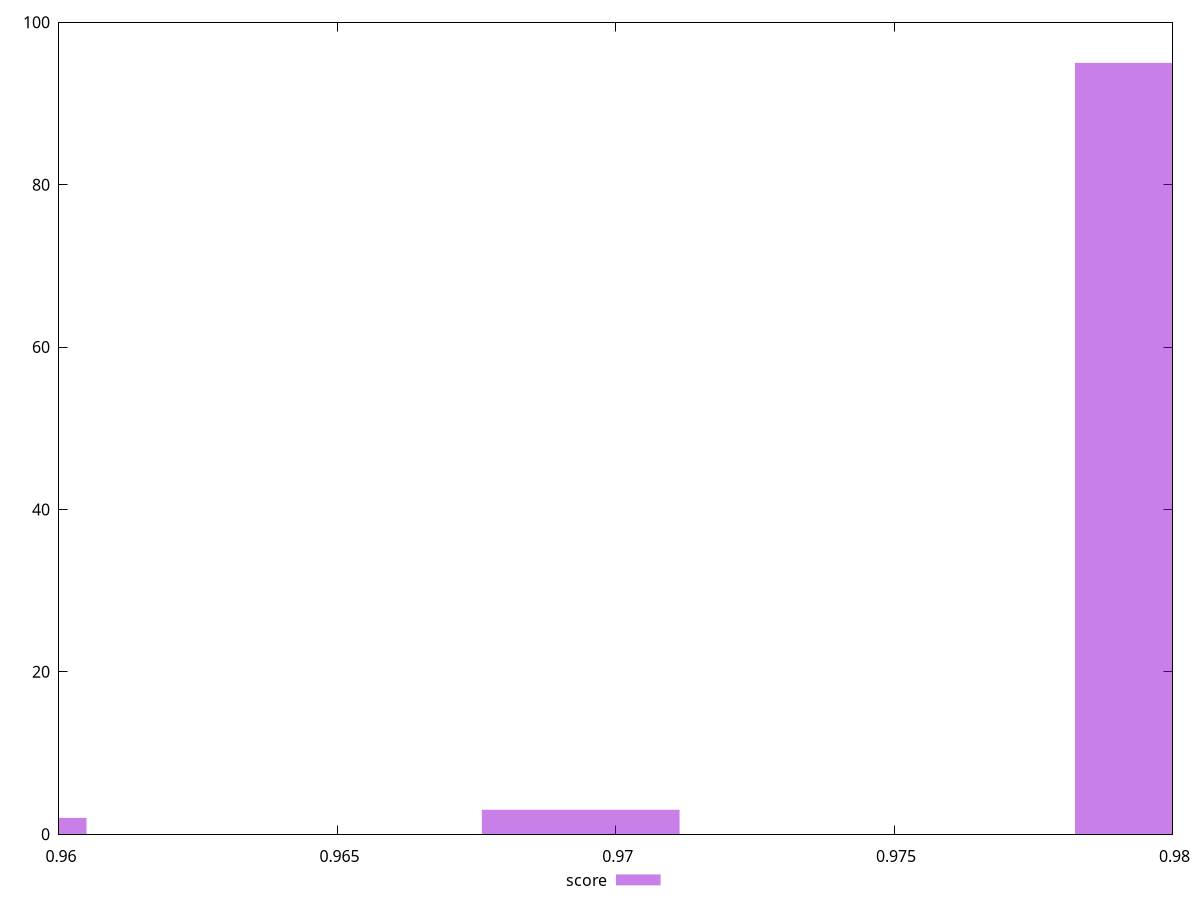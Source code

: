 reset

$score <<EOF
0.9693710963117207 3
0.9800235259415198 95
0.9587186666819215 2
EOF

set key outside below
set boxwidth 0.0035508098765997093
set xrange [0.96:0.98]
set yrange [0:100]
set trange [0:100]
set style fill transparent solid 0.5 noborder
set terminal svg size 640, 490 enhanced background rgb 'white'
set output "report_00026_2021-02-22T21:38:55.199Z/total-byte-weight/samples/pages/score/histogram.svg"

plot $score title "score" with boxes

reset
